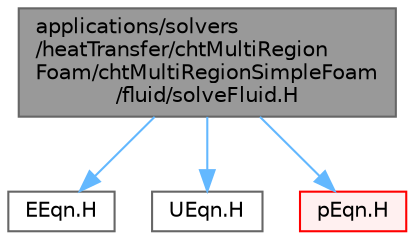 digraph "applications/solvers/heatTransfer/chtMultiRegionFoam/chtMultiRegionSimpleFoam/fluid/solveFluid.H"
{
 // LATEX_PDF_SIZE
  bgcolor="transparent";
  edge [fontname=Helvetica,fontsize=10,labelfontname=Helvetica,labelfontsize=10];
  node [fontname=Helvetica,fontsize=10,shape=box,height=0.2,width=0.4];
  Node1 [id="Node000001",label="applications/solvers\l/heatTransfer/chtMultiRegion\lFoam/chtMultiRegionSimpleFoam\l/fluid/solveFluid.H",height=0.2,width=0.4,color="gray40", fillcolor="grey60", style="filled", fontcolor="black",tooltip=" "];
  Node1 -> Node2 [id="edge1_Node000001_Node000002",color="steelblue1",style="solid",tooltip=" "];
  Node2 [id="Node000002",label="EEqn.H",height=0.2,width=0.4,color="grey40", fillcolor="white", style="filled",URL="$heatTransfer_2chtMultiRegionFoam_2chtMultiRegionSimpleFoam_2fluid_2EEqn_8H.html",tooltip=" "];
  Node1 -> Node3 [id="edge2_Node000001_Node000003",color="steelblue1",style="solid",tooltip=" "];
  Node3 [id="Node000003",label="UEqn.H",height=0.2,width=0.4,color="grey40", fillcolor="white", style="filled",URL="$heatTransfer_2chtMultiRegionFoam_2chtMultiRegionSimpleFoam_2fluid_2UEqn_8H.html",tooltip=" "];
  Node1 -> Node4 [id="edge3_Node000001_Node000004",color="steelblue1",style="solid",tooltip=" "];
  Node4 [id="Node000004",label="pEqn.H",height=0.2,width=0.4,color="red", fillcolor="#FFF0F0", style="filled",URL="$heatTransfer_2chtMultiRegionFoam_2chtMultiRegionSimpleFoam_2fluid_2pEqn_8H.html",tooltip=" "];
}

